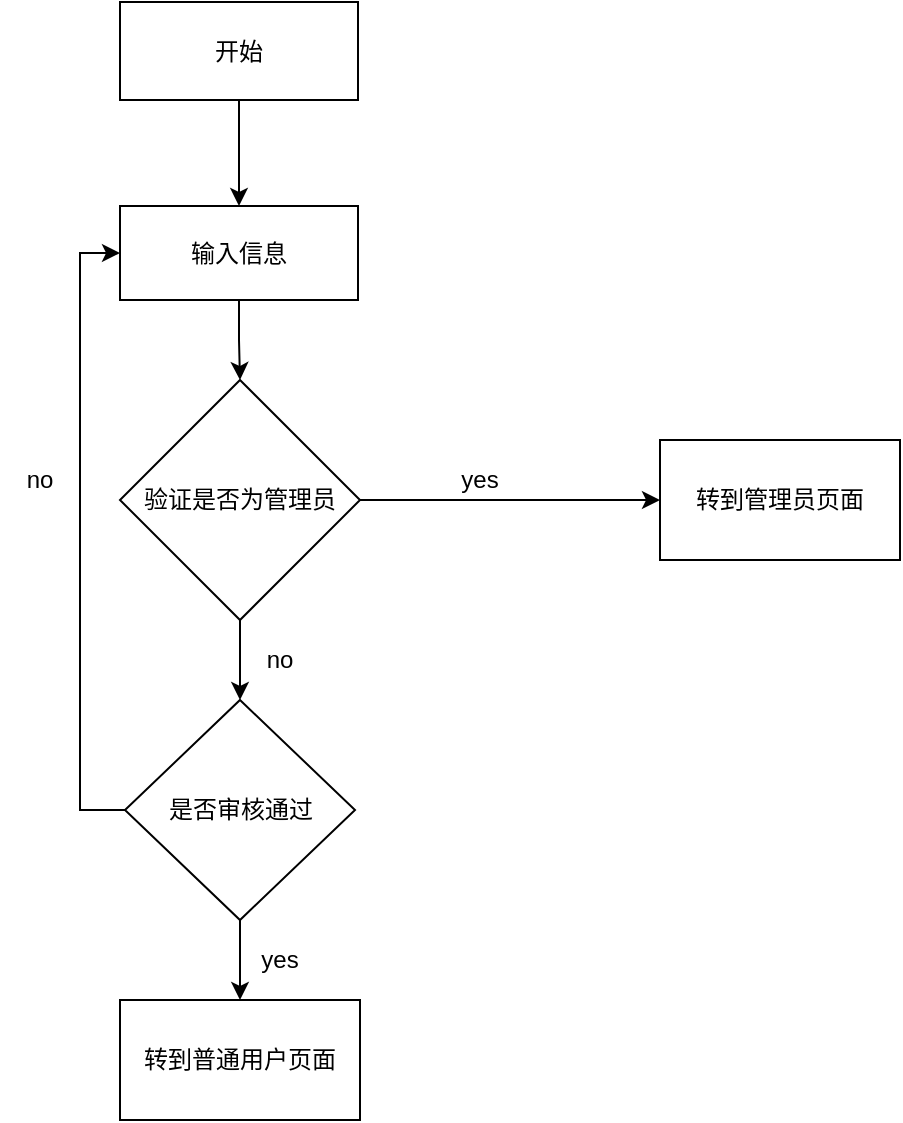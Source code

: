 <mxfile version="14.6.11" type="github"><diagram id="09mHm-xU2xiIlOdRV81s" name="Page-1"><mxGraphModel dx="1220" dy="691" grid="0" gridSize="10" guides="1" tooltips="1" connect="1" arrows="1" fold="1" page="0" pageScale="1" pageWidth="827" pageHeight="1169" math="0" shadow="0"><root><mxCell id="0"/><mxCell id="1" parent="0"/><mxCell id="hFxzkCBqsNl6hqQ2qujr-6" style="edgeStyle=orthogonalEdgeStyle;rounded=0;orthogonalLoop=1;jettySize=auto;html=1;exitX=0.5;exitY=1;exitDx=0;exitDy=0;entryX=0.5;entryY=0;entryDx=0;entryDy=0;" edge="1" parent="1" source="hFxzkCBqsNl6hqQ2qujr-1" target="hFxzkCBqsNl6hqQ2qujr-2"><mxGeometry relative="1" as="geometry"/></mxCell><mxCell id="hFxzkCBqsNl6hqQ2qujr-1" value="开始" style="rounded=0;whiteSpace=wrap;html=1;" vertex="1" parent="1"><mxGeometry x="370" y="51" width="119" height="49" as="geometry"/></mxCell><mxCell id="hFxzkCBqsNl6hqQ2qujr-7" style="edgeStyle=orthogonalEdgeStyle;rounded=0;orthogonalLoop=1;jettySize=auto;html=1;exitX=0.5;exitY=1;exitDx=0;exitDy=0;entryX=0.5;entryY=0;entryDx=0;entryDy=0;" edge="1" parent="1" source="hFxzkCBqsNl6hqQ2qujr-2" target="hFxzkCBqsNl6hqQ2qujr-3"><mxGeometry relative="1" as="geometry"/></mxCell><mxCell id="hFxzkCBqsNl6hqQ2qujr-2" value="输入信息" style="rounded=0;whiteSpace=wrap;html=1;" vertex="1" parent="1"><mxGeometry x="370" y="153" width="119" height="47" as="geometry"/></mxCell><mxCell id="hFxzkCBqsNl6hqQ2qujr-8" style="edgeStyle=orthogonalEdgeStyle;rounded=0;orthogonalLoop=1;jettySize=auto;html=1;exitX=0.5;exitY=1;exitDx=0;exitDy=0;entryX=0.5;entryY=0;entryDx=0;entryDy=0;" edge="1" parent="1" source="hFxzkCBqsNl6hqQ2qujr-3" target="hFxzkCBqsNl6hqQ2qujr-5"><mxGeometry relative="1" as="geometry"/></mxCell><mxCell id="hFxzkCBqsNl6hqQ2qujr-10" style="edgeStyle=orthogonalEdgeStyle;rounded=0;orthogonalLoop=1;jettySize=auto;html=1;exitX=1;exitY=0.5;exitDx=0;exitDy=0;entryX=0;entryY=0.5;entryDx=0;entryDy=0;" edge="1" parent="1" source="hFxzkCBqsNl6hqQ2qujr-3" target="hFxzkCBqsNl6hqQ2qujr-4"><mxGeometry relative="1" as="geometry"/></mxCell><mxCell id="hFxzkCBqsNl6hqQ2qujr-3" value="验证是否为管理员" style="rhombus;whiteSpace=wrap;html=1;" vertex="1" parent="1"><mxGeometry x="370" y="240" width="120" height="120" as="geometry"/></mxCell><mxCell id="hFxzkCBqsNl6hqQ2qujr-4" value="转到管理员页面" style="rounded=0;whiteSpace=wrap;html=1;" vertex="1" parent="1"><mxGeometry x="640" y="270" width="120" height="60" as="geometry"/></mxCell><mxCell id="hFxzkCBqsNl6hqQ2qujr-13" style="edgeStyle=orthogonalEdgeStyle;rounded=0;orthogonalLoop=1;jettySize=auto;html=1;exitX=0.5;exitY=1;exitDx=0;exitDy=0;entryX=0.5;entryY=0;entryDx=0;entryDy=0;" edge="1" parent="1" source="hFxzkCBqsNl6hqQ2qujr-5" target="hFxzkCBqsNl6hqQ2qujr-12"><mxGeometry relative="1" as="geometry"/></mxCell><mxCell id="hFxzkCBqsNl6hqQ2qujr-16" style="edgeStyle=orthogonalEdgeStyle;rounded=0;orthogonalLoop=1;jettySize=auto;html=1;exitX=0;exitY=0.5;exitDx=0;exitDy=0;entryX=0;entryY=0.5;entryDx=0;entryDy=0;" edge="1" parent="1" source="hFxzkCBqsNl6hqQ2qujr-5" target="hFxzkCBqsNl6hqQ2qujr-2"><mxGeometry relative="1" as="geometry"/></mxCell><mxCell id="hFxzkCBqsNl6hqQ2qujr-5" value="是否审核通过" style="rhombus;whiteSpace=wrap;html=1;" vertex="1" parent="1"><mxGeometry x="372.5" y="400" width="115" height="110" as="geometry"/></mxCell><mxCell id="hFxzkCBqsNl6hqQ2qujr-9" value="no" style="text;html=1;strokeColor=none;fillColor=none;align=center;verticalAlign=middle;whiteSpace=wrap;rounded=0;" vertex="1" parent="1"><mxGeometry x="430" y="370" width="40" height="20" as="geometry"/></mxCell><mxCell id="hFxzkCBqsNl6hqQ2qujr-11" value="yes" style="text;html=1;strokeColor=none;fillColor=none;align=center;verticalAlign=middle;whiteSpace=wrap;rounded=0;" vertex="1" parent="1"><mxGeometry x="530" y="280" width="40" height="20" as="geometry"/></mxCell><mxCell id="hFxzkCBqsNl6hqQ2qujr-12" value="转到普通用户页面" style="rounded=0;whiteSpace=wrap;html=1;" vertex="1" parent="1"><mxGeometry x="370" y="550" width="120" height="60" as="geometry"/></mxCell><mxCell id="hFxzkCBqsNl6hqQ2qujr-15" value="yes" style="text;html=1;strokeColor=none;fillColor=none;align=center;verticalAlign=middle;whiteSpace=wrap;rounded=0;" vertex="1" parent="1"><mxGeometry x="430" y="520" width="40" height="20" as="geometry"/></mxCell><mxCell id="hFxzkCBqsNl6hqQ2qujr-17" value="no" style="text;html=1;strokeColor=none;fillColor=none;align=center;verticalAlign=middle;whiteSpace=wrap;rounded=0;" vertex="1" parent="1"><mxGeometry x="310" y="280" width="40" height="20" as="geometry"/></mxCell></root></mxGraphModel></diagram></mxfile>